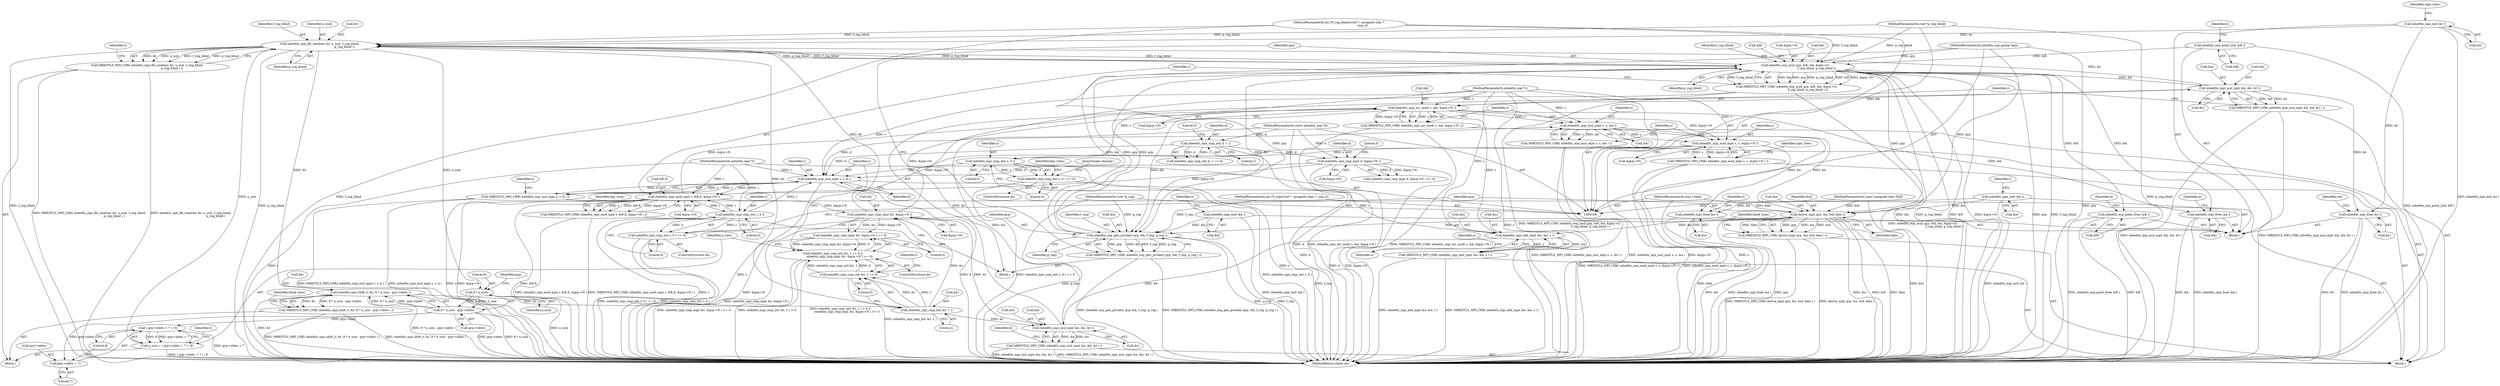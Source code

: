 digraph "0_mbedtls_298a43a77ec0ed2c19a8c924ddd8571ef3e65dfd@API" {
"1000244" [label="(Call,mbedtls_mpi_fill_random( &t, n_size, f_rng_blind,\n                                                      p_rng_blind ))"];
"1000305" [label="(Call,mbedtls_mpi_mul_mpi( &k, &k, &t ))"];
"1000183" [label="(Call,mbedtls_ecp_mul( grp, &R, &k, &grp->G,\n                                              f_rng_blind, p_rng_blind ))"];
"1000176" [label="(Call,mbedtls_ecp_gen_privkey( grp, &k, f_rng, p_rng ))"];
"1000222" [label="(Call,derive_mpi( grp, &e, buf, blen ))"];
"1000107" [label="(MethodParameterIn,mbedtls_ecp_group *grp)"];
"1000159" [label="(Call,mbedtls_mpi_init( &e ))"];
"1000322" [label="(Call,mbedtls_mpi_mul_mpi( s, s, &e ))"];
"1000313" [label="(Call,mbedtls_mpi_inv_mod( s, &k, &grp->N ))"];
"1000290" [label="(Call,mbedtls_mpi_add_mpi( &e, &e, s ))"];
"1000285" [label="(Call,mbedtls_mpi_mul_mpi( s, r, d ))"];
"1000346" [label="(Call,mbedtls_mpi_cmp_int( s, 0 ))"];
"1000328" [label="(Call,mbedtls_mpi_mod_mpi( s, s, &grp->N ))"];
"1000109" [label="(MethodParameterIn,mbedtls_mpi *s)"];
"1000217" [label="(Call,mbedtls_mpi_cmp_int( r, 0 ))"];
"1000196" [label="(Call,mbedtls_mpi_mod_mpi( r, &R.X, &grp->N ))"];
"1000108" [label="(MethodParameterIn,mbedtls_mpi *r)"];
"1000144" [label="(Call,mbedtls_mpi_cmp_mpi( d, &grp->N ))"];
"1000139" [label="(Call,mbedtls_mpi_cmp_int( d, 1 ))"];
"1000110" [label="(MethodParameterIn,const mbedtls_mpi *d)"];
"1000276" [label="(Call,mbedtls_mpi_cmp_mpi( &t, &grp->N ))"];
"1000270" [label="(Call,mbedtls_mpi_cmp_int( &t, 1 ))"];
"1000251" [label="(Call,mbedtls_mpi_shift_r( &t, 8 * n_size - grp->nbits ))"];
"1000244" [label="(Call,mbedtls_mpi_fill_random( &t, n_size, f_rng_blind,\n                                                      p_rng_blind ))"];
"1000162" [label="(Call,mbedtls_mpi_init( &t ))"];
"1000234" [label="(Call,n_size = ( grp->nbits + 7 ) / 8)"];
"1000236" [label="(Call,( grp->nbits + 7 ) / 8)"];
"1000254" [label="(Call,8 * n_size - grp->nbits)"];
"1000255" [label="(Call,8 * n_size)"];
"1000115" [label="(MethodParameterIn,int (*f_rng_blind)(void *, unsigned char *,\n                                                   size_t))"];
"1000116" [label="(MethodParameterIn,void *p_rng_blind)"];
"1000297" [label="(Call,mbedtls_mpi_mul_mpi( &e, &e, &t ))"];
"1000111" [label="(MethodParameterIn,const unsigned char *buf)"];
"1000112" [label="(MethodParameterIn,size_t blen)"];
"1000156" [label="(Call,mbedtls_mpi_init( &k ))"];
"1000113" [label="(MethodParameterIn,int (*f_rng)(void *, unsigned char *, size_t))"];
"1000114" [label="(MethodParameterIn,void *p_rng)"];
"1000153" [label="(Call,mbedtls_ecp_point_init( &R ))"];
"1000175" [label="(Call,MBEDTLS_MPI_CHK( mbedtls_ecp_gen_privkey( grp, &k, f_rng, p_rng ) ))"];
"1000182" [label="(Call,MBEDTLS_MPI_CHK( mbedtls_ecp_mul( grp, &R, &k, &grp->G,\n                                              f_rng_blind, p_rng_blind ) ))"];
"1000221" [label="(Call,MBEDTLS_MPI_CHK( derive_mpi( grp, &e, buf, blen ) ))"];
"1000289" [label="(Call,MBEDTLS_MPI_CHK( mbedtls_mpi_add_mpi( &e, &e, s ) ))"];
"1000296" [label="(Call,MBEDTLS_MPI_CHK( mbedtls_mpi_mul_mpi( &e, &e, &t ) ))"];
"1000243" [label="(Call,MBEDTLS_MPI_CHK( mbedtls_mpi_fill_random( &t, n_size, f_rng_blind,\n                                                      p_rng_blind ) ))"];
"1000250" [label="(Call,MBEDTLS_MPI_CHK( mbedtls_mpi_shift_r( &t, 8 * n_size - grp->nbits ) ))"];
"1000269" [label="(Call,mbedtls_mpi_cmp_int( &t, 1 ) < 0)"];
"1000268" [label="(Call,mbedtls_mpi_cmp_int( &t, 1 ) < 0 ||\n               mbedtls_mpi_cmp_mpi( &t, &grp->N ) >= 0)"];
"1000275" [label="(Call,mbedtls_mpi_cmp_mpi( &t, &grp->N ) >= 0)"];
"1000312" [label="(Call,MBEDTLS_MPI_CHK( mbedtls_mpi_inv_mod( s, &k, &grp->N ) ))"];
"1000321" [label="(Call,MBEDTLS_MPI_CHK( mbedtls_mpi_mul_mpi( s, s, &e ) ))"];
"1000195" [label="(Call,MBEDTLS_MPI_CHK( mbedtls_mpi_mod_mpi( r, &R.X, &grp->N ) ))"];
"1000216" [label="(Call,mbedtls_mpi_cmp_int( r, 0 ) == 0)"];
"1000284" [label="(Call,MBEDTLS_MPI_CHK( mbedtls_mpi_mul_mpi( s, r, d ) ))"];
"1000327" [label="(Call,MBEDTLS_MPI_CHK( mbedtls_mpi_mod_mpi( s, s, &grp->N ) ))"];
"1000345" [label="(Call,mbedtls_mpi_cmp_int( s, 0 ) == 0)"];
"1000357" [label="(Call,mbedtls_mpi_free( &e ))"];
"1000354" [label="(Call,mbedtls_mpi_free( &k ))"];
"1000237" [label="(Call,grp->nbits + 7)"];
"1000304" [label="(Call,MBEDTLS_MPI_CHK( mbedtls_mpi_mul_mpi( &k, &k, &t ) ))"];
"1000360" [label="(Call,mbedtls_mpi_free( &t ))"];
"1000351" [label="(Call,mbedtls_ecp_point_free( &R ))"];
"1000175" [label="(Call,MBEDTLS_MPI_CHK( mbedtls_ecp_gen_privkey( grp, &k, f_rng, p_rng ) ))"];
"1000249" [label="(Identifier,p_rng_blind)"];
"1000347" [label="(Identifier,s)"];
"1000349" [label="(Literal,0)"];
"1000323" [label="(Identifier,s)"];
"1000194" [label="(Identifier,p_rng_blind)"];
"1000145" [label="(Identifier,d)"];
"1000166" [label="(Identifier,sign_tries)"];
"1000290" [label="(Call,mbedtls_mpi_add_mpi( &e, &e, s ))"];
"1000338" [label="(Identifier,sign_tries)"];
"1000189" [label="(Call,&grp->G)"];
"1000264" [label="(Identifier,blind_tries)"];
"1000183" [label="(Call,mbedtls_ecp_mul( grp, &R, &k, &grp->G,\n                                              f_rng_blind, p_rng_blind ))"];
"1000198" [label="(Call,&R.X)"];
"1000159" [label="(Call,mbedtls_mpi_init( &e ))"];
"1000248" [label="(Identifier,f_rng_blind)"];
"1000295" [label="(Identifier,s)"];
"1000357" [label="(Call,mbedtls_mpi_free( &e ))"];
"1000223" [label="(Identifier,grp)"];
"1000247" [label="(Identifier,n_size)"];
"1000354" [label="(Call,mbedtls_mpi_free( &k ))"];
"1000138" [label="(Call,mbedtls_mpi_cmp_int( d, 1 ) < 0)"];
"1000310" [label="(Call,&t)"];
"1000250" [label="(Call,MBEDTLS_MPI_CHK( mbedtls_mpi_shift_r( &t, 8 * n_size - grp->nbits ) ))"];
"1000271" [label="(Call,&t)"];
"1000169" [label="(Block,)"];
"1000351" [label="(Call,mbedtls_ecp_point_free( &R ))"];
"1000253" [label="(Identifier,t)"];
"1000286" [label="(Identifier,s)"];
"1000221" [label="(Call,MBEDTLS_MPI_CHK( derive_mpi( grp, &e, buf, blen ) ))"];
"1000296" [label="(Call,MBEDTLS_MPI_CHK( mbedtls_mpi_mul_mpi( &e, &e, &t ) ))"];
"1000222" [label="(Call,derive_mpi( grp, &e, buf, blen ))"];
"1000345" [label="(Call,mbedtls_mpi_cmp_int( s, 0 ) == 0)"];
"1000112" [label="(MethodParameterIn,size_t blen)"];
"1000176" [label="(Call,mbedtls_ecp_gen_privkey( grp, &k, f_rng, p_rng ))"];
"1000268" [label="(Call,mbedtls_mpi_cmp_int( &t, 1 ) < 0 ||\n               mbedtls_mpi_cmp_mpi( &t, &grp->N ) >= 0)"];
"1000231" [label="(ControlStructure,do)"];
"1000305" [label="(Call,mbedtls_mpi_mul_mpi( &k, &k, &t ))"];
"1000146" [label="(Call,&grp->N)"];
"1000115" [label="(MethodParameterIn,int (*f_rng_blind)(void *, unsigned char *,\n                                                   size_t))"];
"1000289" [label="(Call,MBEDTLS_MPI_CHK( mbedtls_mpi_add_mpi( &e, &e, s ) ))"];
"1000291" [label="(Call,&e)"];
"1000182" [label="(Call,MBEDTLS_MPI_CHK( mbedtls_ecp_mul( grp, &R, &k, &grp->G,\n                                              f_rng_blind, p_rng_blind ) ))"];
"1000109" [label="(MethodParameterIn,mbedtls_mpi *s)"];
"1000217" [label="(Call,mbedtls_mpi_cmp_int( r, 0 ))"];
"1000111" [label="(MethodParameterIn,const unsigned char *buf)"];
"1000329" [label="(Identifier,s)"];
"1000314" [label="(Identifier,s)"];
"1000184" [label="(Identifier,grp)"];
"1000153" [label="(Call,mbedtls_ecp_point_init( &R ))"];
"1000330" [label="(Identifier,s)"];
"1000113" [label="(MethodParameterIn,int (*f_rng)(void *, unsigned char *, size_t))"];
"1000187" [label="(Call,&k)"];
"1000143" [label="(Call,mbedtls_mpi_cmp_mpi( d, &grp->N ) >= 0)"];
"1000299" [label="(Identifier,e)"];
"1000142" [label="(Literal,0)"];
"1000278" [label="(Identifier,t)"];
"1000355" [label="(Call,&k)"];
"1000306" [label="(Call,&k)"];
"1000328" [label="(Call,mbedtls_mpi_mod_mpi( s, s, &grp->N ))"];
"1000251" [label="(Call,mbedtls_mpi_shift_r( &t, 8 * n_size - grp->nbits ))"];
"1000283" [label="(Literal,0)"];
"1000307" [label="(Identifier,k)"];
"1000232" [label="(Block,)"];
"1000243" [label="(Call,MBEDTLS_MPI_CHK( mbedtls_mpi_fill_random( &t, n_size, f_rng_blind,\n                                                      p_rng_blind ) ))"];
"1000254" [label="(Call,8 * n_size - grp->nbits)"];
"1000298" [label="(Call,&e)"];
"1000178" [label="(Call,&k)"];
"1000255" [label="(Call,8 * n_size)"];
"1000242" [label="(Literal,8)"];
"1000158" [label="(Identifier,k)"];
"1000304" [label="(Call,MBEDTLS_MPI_CHK( mbedtls_mpi_mul_mpi( &k, &k, &t ) ))"];
"1000195" [label="(Call,MBEDTLS_MPI_CHK( mbedtls_mpi_mod_mpi( r, &R.X, &grp->N ) ))"];
"1000348" [label="(Literal,0)"];
"1000229" [label="(Identifier,blind_tries)"];
"1000317" [label="(Call,&grp->N)"];
"1000117" [label="(Block,)"];
"1000364" [label="(Identifier,ret)"];
"1000292" [label="(Identifier,e)"];
"1000327" [label="(Call,MBEDTLS_MPI_CHK( mbedtls_mpi_mod_mpi( s, s, &grp->N ) ))"];
"1000110" [label="(MethodParameterIn,const mbedtls_mpi *d)"];
"1000252" [label="(Call,&t)"];
"1000360" [label="(Call,mbedtls_mpi_free( &t ))"];
"1000362" [label="(Identifier,t)"];
"1000236" [label="(Call,( grp->nbits + 7 ) / 8)"];
"1000116" [label="(MethodParameterIn,void *p_rng_blind)"];
"1000164" [label="(Identifier,t)"];
"1000270" [label="(Call,mbedtls_mpi_cmp_int( &t, 1 ))"];
"1000160" [label="(Call,&e)"];
"1000235" [label="(Identifier,n_size)"];
"1000174" [label="(Block,)"];
"1000244" [label="(Call,mbedtls_mpi_fill_random( &t, n_size, f_rng_blind,\n                                                      p_rng_blind ))"];
"1000238" [label="(Call,grp->nbits)"];
"1000209" [label="(Identifier,key_tries)"];
"1000171" [label="(Identifier,key_tries)"];
"1000237" [label="(Call,grp->nbits + 7)"];
"1000219" [label="(Literal,0)"];
"1000163" [label="(Call,&t)"];
"1000293" [label="(Call,&e)"];
"1000162" [label="(Call,mbedtls_mpi_init( &t ))"];
"1000114" [label="(MethodParameterIn,void *p_rng)"];
"1000256" [label="(Literal,8)"];
"1000259" [label="(Identifier,grp)"];
"1000141" [label="(Literal,1)"];
"1000177" [label="(Identifier,grp)"];
"1000241" [label="(Literal,7)"];
"1000279" [label="(Call,&grp->N)"];
"1000218" [label="(Identifier,r)"];
"1000321" [label="(Call,MBEDTLS_MPI_CHK( mbedtls_mpi_mul_mpi( s, s, &e ) ))"];
"1000220" [label="(Literal,0)"];
"1000312" [label="(Call,MBEDTLS_MPI_CHK( mbedtls_mpi_inv_mod( s, &k, &grp->N ) ))"];
"1000322" [label="(Call,mbedtls_mpi_mul_mpi( s, s, &e ))"];
"1000173" [label="(ControlStructure,do)"];
"1000234" [label="(Call,n_size = ( grp->nbits + 7 ) / 8)"];
"1000284" [label="(Call,MBEDTLS_MPI_CHK( mbedtls_mpi_mul_mpi( s, r, d ) ))"];
"1000140" [label="(Identifier,d)"];
"1000313" [label="(Call,mbedtls_mpi_inv_mod( s, &k, &grp->N ))"];
"1000315" [label="(Call,&k)"];
"1000325" [label="(Call,&e)"];
"1000300" [label="(Call,&e)"];
"1000224" [label="(Call,&e)"];
"1000168" [label="(ControlStructure,do)"];
"1000144" [label="(Call,mbedtls_mpi_cmp_mpi( d, &grp->N ))"];
"1000193" [label="(Identifier,f_rng_blind)"];
"1000287" [label="(Identifier,r)"];
"1000185" [label="(Call,&R)"];
"1000324" [label="(Identifier,s)"];
"1000216" [label="(Call,mbedtls_mpi_cmp_int( r, 0 ) == 0)"];
"1000308" [label="(Call,&k)"];
"1000269" [label="(Call,mbedtls_mpi_cmp_int( &t, 1 ) < 0)"];
"1000245" [label="(Call,&t)"];
"1000358" [label="(Call,&e)"];
"1000197" [label="(Identifier,r)"];
"1000356" [label="(Identifier,k)"];
"1000107" [label="(MethodParameterIn,mbedtls_ecp_group *grp)"];
"1000276" [label="(Call,mbedtls_mpi_cmp_mpi( &t, &grp->N ))"];
"1000302" [label="(Call,&t)"];
"1000226" [label="(Identifier,buf)"];
"1000161" [label="(Identifier,e)"];
"1000180" [label="(Identifier,f_rng)"];
"1000365" [label="(MethodReturn,static int)"];
"1000274" [label="(Literal,0)"];
"1000154" [label="(Call,&R)"];
"1000277" [label="(Call,&t)"];
"1000331" [label="(Call,&grp->N)"];
"1000181" [label="(Identifier,p_rng)"];
"1000258" [label="(Call,grp->nbits)"];
"1000273" [label="(Literal,1)"];
"1000202" [label="(Call,&grp->N)"];
"1000350" [label="(JumpTarget,cleanup:)"];
"1000297" [label="(Call,mbedtls_mpi_mul_mpi( &e, &e, &t ))"];
"1000139" [label="(Call,mbedtls_mpi_cmp_int( d, 1 ))"];
"1000359" [label="(Identifier,e)"];
"1000108" [label="(MethodParameterIn,mbedtls_mpi *r)"];
"1000257" [label="(Identifier,n_size)"];
"1000227" [label="(Identifier,blen)"];
"1000352" [label="(Call,&R)"];
"1000346" [label="(Call,mbedtls_mpi_cmp_int( s, 0 ))"];
"1000150" [label="(Literal,0)"];
"1000275" [label="(Call,mbedtls_mpi_cmp_mpi( &t, &grp->N ) >= 0)"];
"1000361" [label="(Call,&t)"];
"1000157" [label="(Call,&k)"];
"1000285" [label="(Call,mbedtls_mpi_mul_mpi( s, r, d ))"];
"1000156" [label="(Call,mbedtls_mpi_init( &k ))"];
"1000246" [label="(Identifier,t)"];
"1000196" [label="(Call,mbedtls_mpi_mod_mpi( r, &R.X, &grp->N ))"];
"1000288" [label="(Identifier,d)"];
"1000244" -> "1000243"  [label="AST: "];
"1000244" -> "1000249"  [label="CFG: "];
"1000245" -> "1000244"  [label="AST: "];
"1000247" -> "1000244"  [label="AST: "];
"1000248" -> "1000244"  [label="AST: "];
"1000249" -> "1000244"  [label="AST: "];
"1000243" -> "1000244"  [label="CFG: "];
"1000244" -> "1000365"  [label="DDG: f_rng_blind"];
"1000244" -> "1000365"  [label="DDG: p_rng_blind"];
"1000244" -> "1000183"  [label="DDG: f_rng_blind"];
"1000244" -> "1000183"  [label="DDG: p_rng_blind"];
"1000244" -> "1000243"  [label="DDG: &t"];
"1000244" -> "1000243"  [label="DDG: n_size"];
"1000244" -> "1000243"  [label="DDG: f_rng_blind"];
"1000244" -> "1000243"  [label="DDG: p_rng_blind"];
"1000305" -> "1000244"  [label="DDG: &t"];
"1000276" -> "1000244"  [label="DDG: &t"];
"1000162" -> "1000244"  [label="DDG: &t"];
"1000270" -> "1000244"  [label="DDG: &t"];
"1000234" -> "1000244"  [label="DDG: n_size"];
"1000183" -> "1000244"  [label="DDG: f_rng_blind"];
"1000183" -> "1000244"  [label="DDG: p_rng_blind"];
"1000115" -> "1000244"  [label="DDG: f_rng_blind"];
"1000116" -> "1000244"  [label="DDG: p_rng_blind"];
"1000244" -> "1000251"  [label="DDG: &t"];
"1000244" -> "1000255"  [label="DDG: n_size"];
"1000305" -> "1000304"  [label="AST: "];
"1000305" -> "1000310"  [label="CFG: "];
"1000306" -> "1000305"  [label="AST: "];
"1000308" -> "1000305"  [label="AST: "];
"1000310" -> "1000305"  [label="AST: "];
"1000304" -> "1000305"  [label="CFG: "];
"1000305" -> "1000304"  [label="DDG: &k"];
"1000305" -> "1000304"  [label="DDG: &t"];
"1000183" -> "1000305"  [label="DDG: &k"];
"1000297" -> "1000305"  [label="DDG: &t"];
"1000305" -> "1000313"  [label="DDG: &k"];
"1000305" -> "1000360"  [label="DDG: &t"];
"1000183" -> "1000182"  [label="AST: "];
"1000183" -> "1000194"  [label="CFG: "];
"1000184" -> "1000183"  [label="AST: "];
"1000185" -> "1000183"  [label="AST: "];
"1000187" -> "1000183"  [label="AST: "];
"1000189" -> "1000183"  [label="AST: "];
"1000193" -> "1000183"  [label="AST: "];
"1000194" -> "1000183"  [label="AST: "];
"1000182" -> "1000183"  [label="CFG: "];
"1000183" -> "1000365"  [label="DDG: &k"];
"1000183" -> "1000365"  [label="DDG: p_rng_blind"];
"1000183" -> "1000365"  [label="DDG: &R"];
"1000183" -> "1000365"  [label="DDG: &grp->G"];
"1000183" -> "1000365"  [label="DDG: grp"];
"1000183" -> "1000365"  [label="DDG: f_rng_blind"];
"1000183" -> "1000176"  [label="DDG: grp"];
"1000183" -> "1000176"  [label="DDG: &k"];
"1000183" -> "1000182"  [label="DDG: &k"];
"1000183" -> "1000182"  [label="DDG: grp"];
"1000183" -> "1000182"  [label="DDG: p_rng_blind"];
"1000183" -> "1000182"  [label="DDG: &R"];
"1000183" -> "1000182"  [label="DDG: &grp->G"];
"1000183" -> "1000182"  [label="DDG: f_rng_blind"];
"1000176" -> "1000183"  [label="DDG: grp"];
"1000176" -> "1000183"  [label="DDG: &k"];
"1000107" -> "1000183"  [label="DDG: grp"];
"1000153" -> "1000183"  [label="DDG: &R"];
"1000115" -> "1000183"  [label="DDG: f_rng_blind"];
"1000116" -> "1000183"  [label="DDG: p_rng_blind"];
"1000183" -> "1000222"  [label="DDG: grp"];
"1000183" -> "1000351"  [label="DDG: &R"];
"1000183" -> "1000354"  [label="DDG: &k"];
"1000176" -> "1000175"  [label="AST: "];
"1000176" -> "1000181"  [label="CFG: "];
"1000177" -> "1000176"  [label="AST: "];
"1000178" -> "1000176"  [label="AST: "];
"1000180" -> "1000176"  [label="AST: "];
"1000181" -> "1000176"  [label="AST: "];
"1000175" -> "1000176"  [label="CFG: "];
"1000176" -> "1000365"  [label="DDG: p_rng"];
"1000176" -> "1000365"  [label="DDG: f_rng"];
"1000176" -> "1000175"  [label="DDG: grp"];
"1000176" -> "1000175"  [label="DDG: &k"];
"1000176" -> "1000175"  [label="DDG: f_rng"];
"1000176" -> "1000175"  [label="DDG: p_rng"];
"1000222" -> "1000176"  [label="DDG: grp"];
"1000107" -> "1000176"  [label="DDG: grp"];
"1000313" -> "1000176"  [label="DDG: &k"];
"1000156" -> "1000176"  [label="DDG: &k"];
"1000113" -> "1000176"  [label="DDG: f_rng"];
"1000114" -> "1000176"  [label="DDG: p_rng"];
"1000222" -> "1000221"  [label="AST: "];
"1000222" -> "1000227"  [label="CFG: "];
"1000223" -> "1000222"  [label="AST: "];
"1000224" -> "1000222"  [label="AST: "];
"1000226" -> "1000222"  [label="AST: "];
"1000227" -> "1000222"  [label="AST: "];
"1000221" -> "1000222"  [label="CFG: "];
"1000222" -> "1000365"  [label="DDG: buf"];
"1000222" -> "1000365"  [label="DDG: blen"];
"1000222" -> "1000365"  [label="DDG: grp"];
"1000222" -> "1000365"  [label="DDG: &e"];
"1000222" -> "1000221"  [label="DDG: grp"];
"1000222" -> "1000221"  [label="DDG: &e"];
"1000222" -> "1000221"  [label="DDG: buf"];
"1000222" -> "1000221"  [label="DDG: blen"];
"1000107" -> "1000222"  [label="DDG: grp"];
"1000159" -> "1000222"  [label="DDG: &e"];
"1000322" -> "1000222"  [label="DDG: &e"];
"1000111" -> "1000222"  [label="DDG: buf"];
"1000112" -> "1000222"  [label="DDG: blen"];
"1000222" -> "1000290"  [label="DDG: &e"];
"1000107" -> "1000106"  [label="AST: "];
"1000107" -> "1000365"  [label="DDG: grp"];
"1000159" -> "1000117"  [label="AST: "];
"1000159" -> "1000160"  [label="CFG: "];
"1000160" -> "1000159"  [label="AST: "];
"1000164" -> "1000159"  [label="CFG: "];
"1000159" -> "1000365"  [label="DDG: mbedtls_mpi_init( &e )"];
"1000159" -> "1000357"  [label="DDG: &e"];
"1000322" -> "1000321"  [label="AST: "];
"1000322" -> "1000325"  [label="CFG: "];
"1000323" -> "1000322"  [label="AST: "];
"1000324" -> "1000322"  [label="AST: "];
"1000325" -> "1000322"  [label="AST: "];
"1000321" -> "1000322"  [label="CFG: "];
"1000322" -> "1000321"  [label="DDG: s"];
"1000322" -> "1000321"  [label="DDG: &e"];
"1000313" -> "1000322"  [label="DDG: s"];
"1000109" -> "1000322"  [label="DDG: s"];
"1000297" -> "1000322"  [label="DDG: &e"];
"1000322" -> "1000328"  [label="DDG: s"];
"1000322" -> "1000357"  [label="DDG: &e"];
"1000313" -> "1000312"  [label="AST: "];
"1000313" -> "1000317"  [label="CFG: "];
"1000314" -> "1000313"  [label="AST: "];
"1000315" -> "1000313"  [label="AST: "];
"1000317" -> "1000313"  [label="AST: "];
"1000312" -> "1000313"  [label="CFG: "];
"1000313" -> "1000312"  [label="DDG: s"];
"1000313" -> "1000312"  [label="DDG: &k"];
"1000313" -> "1000312"  [label="DDG: &grp->N"];
"1000290" -> "1000313"  [label="DDG: s"];
"1000109" -> "1000313"  [label="DDG: s"];
"1000276" -> "1000313"  [label="DDG: &grp->N"];
"1000196" -> "1000313"  [label="DDG: &grp->N"];
"1000313" -> "1000328"  [label="DDG: &grp->N"];
"1000313" -> "1000354"  [label="DDG: &k"];
"1000290" -> "1000289"  [label="AST: "];
"1000290" -> "1000295"  [label="CFG: "];
"1000291" -> "1000290"  [label="AST: "];
"1000293" -> "1000290"  [label="AST: "];
"1000295" -> "1000290"  [label="AST: "];
"1000289" -> "1000290"  [label="CFG: "];
"1000290" -> "1000289"  [label="DDG: &e"];
"1000290" -> "1000289"  [label="DDG: s"];
"1000285" -> "1000290"  [label="DDG: s"];
"1000109" -> "1000290"  [label="DDG: s"];
"1000290" -> "1000297"  [label="DDG: &e"];
"1000285" -> "1000284"  [label="AST: "];
"1000285" -> "1000288"  [label="CFG: "];
"1000286" -> "1000285"  [label="AST: "];
"1000287" -> "1000285"  [label="AST: "];
"1000288" -> "1000285"  [label="AST: "];
"1000284" -> "1000285"  [label="CFG: "];
"1000285" -> "1000365"  [label="DDG: r"];
"1000285" -> "1000365"  [label="DDG: d"];
"1000285" -> "1000196"  [label="DDG: r"];
"1000285" -> "1000284"  [label="DDG: s"];
"1000285" -> "1000284"  [label="DDG: r"];
"1000285" -> "1000284"  [label="DDG: d"];
"1000346" -> "1000285"  [label="DDG: s"];
"1000109" -> "1000285"  [label="DDG: s"];
"1000217" -> "1000285"  [label="DDG: r"];
"1000108" -> "1000285"  [label="DDG: r"];
"1000139" -> "1000285"  [label="DDG: d"];
"1000144" -> "1000285"  [label="DDG: d"];
"1000110" -> "1000285"  [label="DDG: d"];
"1000346" -> "1000345"  [label="AST: "];
"1000346" -> "1000348"  [label="CFG: "];
"1000347" -> "1000346"  [label="AST: "];
"1000348" -> "1000346"  [label="AST: "];
"1000349" -> "1000346"  [label="CFG: "];
"1000346" -> "1000365"  [label="DDG: s"];
"1000346" -> "1000345"  [label="DDG: s"];
"1000346" -> "1000345"  [label="DDG: 0"];
"1000328" -> "1000346"  [label="DDG: s"];
"1000109" -> "1000346"  [label="DDG: s"];
"1000328" -> "1000327"  [label="AST: "];
"1000328" -> "1000331"  [label="CFG: "];
"1000329" -> "1000328"  [label="AST: "];
"1000330" -> "1000328"  [label="AST: "];
"1000331" -> "1000328"  [label="AST: "];
"1000327" -> "1000328"  [label="CFG: "];
"1000328" -> "1000365"  [label="DDG: &grp->N"];
"1000328" -> "1000365"  [label="DDG: s"];
"1000328" -> "1000196"  [label="DDG: &grp->N"];
"1000328" -> "1000327"  [label="DDG: s"];
"1000328" -> "1000327"  [label="DDG: &grp->N"];
"1000109" -> "1000328"  [label="DDG: s"];
"1000109" -> "1000106"  [label="AST: "];
"1000109" -> "1000365"  [label="DDG: s"];
"1000217" -> "1000216"  [label="AST: "];
"1000217" -> "1000219"  [label="CFG: "];
"1000218" -> "1000217"  [label="AST: "];
"1000219" -> "1000217"  [label="AST: "];
"1000220" -> "1000217"  [label="CFG: "];
"1000217" -> "1000365"  [label="DDG: r"];
"1000217" -> "1000196"  [label="DDG: r"];
"1000217" -> "1000216"  [label="DDG: r"];
"1000217" -> "1000216"  [label="DDG: 0"];
"1000196" -> "1000217"  [label="DDG: r"];
"1000108" -> "1000217"  [label="DDG: r"];
"1000196" -> "1000195"  [label="AST: "];
"1000196" -> "1000202"  [label="CFG: "];
"1000197" -> "1000196"  [label="AST: "];
"1000198" -> "1000196"  [label="AST: "];
"1000202" -> "1000196"  [label="AST: "];
"1000195" -> "1000196"  [label="CFG: "];
"1000196" -> "1000365"  [label="DDG: r"];
"1000196" -> "1000365"  [label="DDG: &grp->N"];
"1000196" -> "1000365"  [label="DDG: &R.X"];
"1000196" -> "1000195"  [label="DDG: r"];
"1000196" -> "1000195"  [label="DDG: &R.X"];
"1000196" -> "1000195"  [label="DDG: &grp->N"];
"1000108" -> "1000196"  [label="DDG: r"];
"1000144" -> "1000196"  [label="DDG: &grp->N"];
"1000196" -> "1000276"  [label="DDG: &grp->N"];
"1000108" -> "1000106"  [label="AST: "];
"1000108" -> "1000365"  [label="DDG: r"];
"1000144" -> "1000143"  [label="AST: "];
"1000144" -> "1000146"  [label="CFG: "];
"1000145" -> "1000144"  [label="AST: "];
"1000146" -> "1000144"  [label="AST: "];
"1000150" -> "1000144"  [label="CFG: "];
"1000144" -> "1000365"  [label="DDG: d"];
"1000144" -> "1000365"  [label="DDG: &grp->N"];
"1000144" -> "1000143"  [label="DDG: d"];
"1000144" -> "1000143"  [label="DDG: &grp->N"];
"1000139" -> "1000144"  [label="DDG: d"];
"1000110" -> "1000144"  [label="DDG: d"];
"1000139" -> "1000138"  [label="AST: "];
"1000139" -> "1000141"  [label="CFG: "];
"1000140" -> "1000139"  [label="AST: "];
"1000141" -> "1000139"  [label="AST: "];
"1000142" -> "1000139"  [label="CFG: "];
"1000139" -> "1000365"  [label="DDG: d"];
"1000139" -> "1000138"  [label="DDG: d"];
"1000139" -> "1000138"  [label="DDG: 1"];
"1000110" -> "1000139"  [label="DDG: d"];
"1000110" -> "1000106"  [label="AST: "];
"1000110" -> "1000365"  [label="DDG: d"];
"1000276" -> "1000275"  [label="AST: "];
"1000276" -> "1000279"  [label="CFG: "];
"1000277" -> "1000276"  [label="AST: "];
"1000279" -> "1000276"  [label="AST: "];
"1000283" -> "1000276"  [label="CFG: "];
"1000276" -> "1000365"  [label="DDG: &grp->N"];
"1000276" -> "1000275"  [label="DDG: &t"];
"1000276" -> "1000275"  [label="DDG: &grp->N"];
"1000270" -> "1000276"  [label="DDG: &t"];
"1000276" -> "1000297"  [label="DDG: &t"];
"1000270" -> "1000269"  [label="AST: "];
"1000270" -> "1000273"  [label="CFG: "];
"1000271" -> "1000270"  [label="AST: "];
"1000273" -> "1000270"  [label="AST: "];
"1000274" -> "1000270"  [label="CFG: "];
"1000270" -> "1000269"  [label="DDG: &t"];
"1000270" -> "1000269"  [label="DDG: 1"];
"1000251" -> "1000270"  [label="DDG: &t"];
"1000270" -> "1000297"  [label="DDG: &t"];
"1000251" -> "1000250"  [label="AST: "];
"1000251" -> "1000254"  [label="CFG: "];
"1000252" -> "1000251"  [label="AST: "];
"1000254" -> "1000251"  [label="AST: "];
"1000250" -> "1000251"  [label="CFG: "];
"1000251" -> "1000365"  [label="DDG: 8 * n_size - grp->nbits"];
"1000251" -> "1000365"  [label="DDG: &t"];
"1000251" -> "1000250"  [label="DDG: &t"];
"1000251" -> "1000250"  [label="DDG: 8 * n_size - grp->nbits"];
"1000254" -> "1000251"  [label="DDG: 8 * n_size"];
"1000254" -> "1000251"  [label="DDG: grp->nbits"];
"1000162" -> "1000117"  [label="AST: "];
"1000162" -> "1000163"  [label="CFG: "];
"1000163" -> "1000162"  [label="AST: "];
"1000166" -> "1000162"  [label="CFG: "];
"1000162" -> "1000365"  [label="DDG: mbedtls_mpi_init( &t )"];
"1000162" -> "1000360"  [label="DDG: &t"];
"1000234" -> "1000232"  [label="AST: "];
"1000234" -> "1000236"  [label="CFG: "];
"1000235" -> "1000234"  [label="AST: "];
"1000236" -> "1000234"  [label="AST: "];
"1000246" -> "1000234"  [label="CFG: "];
"1000234" -> "1000365"  [label="DDG: ( grp->nbits + 7 ) / 8"];
"1000236" -> "1000234"  [label="DDG: grp->nbits + 7"];
"1000236" -> "1000234"  [label="DDG: 8"];
"1000236" -> "1000242"  [label="CFG: "];
"1000237" -> "1000236"  [label="AST: "];
"1000242" -> "1000236"  [label="AST: "];
"1000236" -> "1000365"  [label="DDG: grp->nbits + 7"];
"1000254" -> "1000236"  [label="DDG: grp->nbits"];
"1000254" -> "1000258"  [label="CFG: "];
"1000255" -> "1000254"  [label="AST: "];
"1000258" -> "1000254"  [label="AST: "];
"1000254" -> "1000365"  [label="DDG: 8 * n_size"];
"1000254" -> "1000365"  [label="DDG: grp->nbits"];
"1000254" -> "1000237"  [label="DDG: grp->nbits"];
"1000255" -> "1000254"  [label="DDG: 8"];
"1000255" -> "1000254"  [label="DDG: n_size"];
"1000255" -> "1000257"  [label="CFG: "];
"1000256" -> "1000255"  [label="AST: "];
"1000257" -> "1000255"  [label="AST: "];
"1000259" -> "1000255"  [label="CFG: "];
"1000255" -> "1000365"  [label="DDG: n_size"];
"1000115" -> "1000106"  [label="AST: "];
"1000115" -> "1000365"  [label="DDG: f_rng_blind"];
"1000116" -> "1000106"  [label="AST: "];
"1000116" -> "1000365"  [label="DDG: p_rng_blind"];
"1000297" -> "1000296"  [label="AST: "];
"1000297" -> "1000302"  [label="CFG: "];
"1000298" -> "1000297"  [label="AST: "];
"1000300" -> "1000297"  [label="AST: "];
"1000302" -> "1000297"  [label="AST: "];
"1000296" -> "1000297"  [label="CFG: "];
"1000297" -> "1000296"  [label="DDG: &e"];
"1000297" -> "1000296"  [label="DDG: &t"];
"1000111" -> "1000106"  [label="AST: "];
"1000111" -> "1000365"  [label="DDG: buf"];
"1000112" -> "1000106"  [label="AST: "];
"1000112" -> "1000365"  [label="DDG: blen"];
"1000156" -> "1000117"  [label="AST: "];
"1000156" -> "1000157"  [label="CFG: "];
"1000157" -> "1000156"  [label="AST: "];
"1000161" -> "1000156"  [label="CFG: "];
"1000156" -> "1000365"  [label="DDG: mbedtls_mpi_init( &k )"];
"1000113" -> "1000106"  [label="AST: "];
"1000113" -> "1000365"  [label="DDG: f_rng"];
"1000114" -> "1000106"  [label="AST: "];
"1000114" -> "1000365"  [label="DDG: p_rng"];
"1000153" -> "1000117"  [label="AST: "];
"1000153" -> "1000154"  [label="CFG: "];
"1000154" -> "1000153"  [label="AST: "];
"1000158" -> "1000153"  [label="CFG: "];
"1000153" -> "1000365"  [label="DDG: mbedtls_ecp_point_init( &R )"];
"1000175" -> "1000174"  [label="AST: "];
"1000184" -> "1000175"  [label="CFG: "];
"1000175" -> "1000365"  [label="DDG: mbedtls_ecp_gen_privkey( grp, &k, f_rng, p_rng )"];
"1000175" -> "1000365"  [label="DDG: MBEDTLS_MPI_CHK( mbedtls_ecp_gen_privkey( grp, &k, f_rng, p_rng ) )"];
"1000182" -> "1000174"  [label="AST: "];
"1000197" -> "1000182"  [label="CFG: "];
"1000182" -> "1000365"  [label="DDG: MBEDTLS_MPI_CHK( mbedtls_ecp_mul( grp, &R, &k, &grp->G,\n                                              f_rng_blind, p_rng_blind ) )"];
"1000182" -> "1000365"  [label="DDG: mbedtls_ecp_mul( grp, &R, &k, &grp->G,\n                                              f_rng_blind, p_rng_blind )"];
"1000221" -> "1000169"  [label="AST: "];
"1000229" -> "1000221"  [label="CFG: "];
"1000221" -> "1000365"  [label="DDG: MBEDTLS_MPI_CHK( derive_mpi( grp, &e, buf, blen ) )"];
"1000221" -> "1000365"  [label="DDG: derive_mpi( grp, &e, buf, blen )"];
"1000289" -> "1000169"  [label="AST: "];
"1000299" -> "1000289"  [label="CFG: "];
"1000289" -> "1000365"  [label="DDG: mbedtls_mpi_add_mpi( &e, &e, s )"];
"1000289" -> "1000365"  [label="DDG: MBEDTLS_MPI_CHK( mbedtls_mpi_add_mpi( &e, &e, s ) )"];
"1000296" -> "1000169"  [label="AST: "];
"1000307" -> "1000296"  [label="CFG: "];
"1000296" -> "1000365"  [label="DDG: MBEDTLS_MPI_CHK( mbedtls_mpi_mul_mpi( &e, &e, &t ) )"];
"1000296" -> "1000365"  [label="DDG: mbedtls_mpi_mul_mpi( &e, &e, &t )"];
"1000243" -> "1000232"  [label="AST: "];
"1000253" -> "1000243"  [label="CFG: "];
"1000243" -> "1000365"  [label="DDG: mbedtls_mpi_fill_random( &t, n_size, f_rng_blind,\n                                                      p_rng_blind )"];
"1000243" -> "1000365"  [label="DDG: MBEDTLS_MPI_CHK( mbedtls_mpi_fill_random( &t, n_size, f_rng_blind,\n                                                      p_rng_blind ) )"];
"1000250" -> "1000232"  [label="AST: "];
"1000264" -> "1000250"  [label="CFG: "];
"1000250" -> "1000365"  [label="DDG: mbedtls_mpi_shift_r( &t, 8 * n_size - grp->nbits )"];
"1000250" -> "1000365"  [label="DDG: MBEDTLS_MPI_CHK( mbedtls_mpi_shift_r( &t, 8 * n_size - grp->nbits ) )"];
"1000269" -> "1000268"  [label="AST: "];
"1000269" -> "1000274"  [label="CFG: "];
"1000274" -> "1000269"  [label="AST: "];
"1000278" -> "1000269"  [label="CFG: "];
"1000268" -> "1000269"  [label="CFG: "];
"1000269" -> "1000365"  [label="DDG: mbedtls_mpi_cmp_int( &t, 1 )"];
"1000269" -> "1000268"  [label="DDG: mbedtls_mpi_cmp_int( &t, 1 )"];
"1000269" -> "1000268"  [label="DDG: 0"];
"1000268" -> "1000231"  [label="AST: "];
"1000268" -> "1000275"  [label="CFG: "];
"1000275" -> "1000268"  [label="AST: "];
"1000235" -> "1000268"  [label="CFG: "];
"1000286" -> "1000268"  [label="CFG: "];
"1000268" -> "1000365"  [label="DDG: mbedtls_mpi_cmp_mpi( &t, &grp->N ) >= 0"];
"1000268" -> "1000365"  [label="DDG: mbedtls_mpi_cmp_int( &t, 1 ) < 0"];
"1000268" -> "1000365"  [label="DDG: mbedtls_mpi_cmp_int( &t, 1 ) < 0 ||\n               mbedtls_mpi_cmp_mpi( &t, &grp->N ) >= 0"];
"1000275" -> "1000268"  [label="DDG: mbedtls_mpi_cmp_mpi( &t, &grp->N )"];
"1000275" -> "1000268"  [label="DDG: 0"];
"1000275" -> "1000283"  [label="CFG: "];
"1000283" -> "1000275"  [label="AST: "];
"1000275" -> "1000365"  [label="DDG: mbedtls_mpi_cmp_mpi( &t, &grp->N )"];
"1000312" -> "1000169"  [label="AST: "];
"1000323" -> "1000312"  [label="CFG: "];
"1000312" -> "1000365"  [label="DDG: MBEDTLS_MPI_CHK( mbedtls_mpi_inv_mod( s, &k, &grp->N ) )"];
"1000312" -> "1000365"  [label="DDG: mbedtls_mpi_inv_mod( s, &k, &grp->N )"];
"1000321" -> "1000169"  [label="AST: "];
"1000329" -> "1000321"  [label="CFG: "];
"1000321" -> "1000365"  [label="DDG: mbedtls_mpi_mul_mpi( s, s, &e )"];
"1000321" -> "1000365"  [label="DDG: MBEDTLS_MPI_CHK( mbedtls_mpi_mul_mpi( s, s, &e ) )"];
"1000195" -> "1000174"  [label="AST: "];
"1000209" -> "1000195"  [label="CFG: "];
"1000195" -> "1000365"  [label="DDG: MBEDTLS_MPI_CHK( mbedtls_mpi_mod_mpi( r, &R.X, &grp->N ) )"];
"1000195" -> "1000365"  [label="DDG: mbedtls_mpi_mod_mpi( r, &R.X, &grp->N )"];
"1000216" -> "1000173"  [label="AST: "];
"1000216" -> "1000220"  [label="CFG: "];
"1000220" -> "1000216"  [label="AST: "];
"1000177" -> "1000216"  [label="CFG: "];
"1000223" -> "1000216"  [label="CFG: "];
"1000216" -> "1000365"  [label="DDG: mbedtls_mpi_cmp_int( r, 0 ) == 0"];
"1000216" -> "1000365"  [label="DDG: mbedtls_mpi_cmp_int( r, 0 )"];
"1000284" -> "1000169"  [label="AST: "];
"1000292" -> "1000284"  [label="CFG: "];
"1000284" -> "1000365"  [label="DDG: mbedtls_mpi_mul_mpi( s, r, d )"];
"1000284" -> "1000365"  [label="DDG: MBEDTLS_MPI_CHK( mbedtls_mpi_mul_mpi( s, r, d ) )"];
"1000327" -> "1000169"  [label="AST: "];
"1000338" -> "1000327"  [label="CFG: "];
"1000327" -> "1000365"  [label="DDG: mbedtls_mpi_mod_mpi( s, s, &grp->N )"];
"1000327" -> "1000365"  [label="DDG: MBEDTLS_MPI_CHK( mbedtls_mpi_mod_mpi( s, s, &grp->N ) )"];
"1000345" -> "1000168"  [label="AST: "];
"1000345" -> "1000349"  [label="CFG: "];
"1000349" -> "1000345"  [label="AST: "];
"1000171" -> "1000345"  [label="CFG: "];
"1000350" -> "1000345"  [label="CFG: "];
"1000345" -> "1000365"  [label="DDG: mbedtls_mpi_cmp_int( s, 0 )"];
"1000345" -> "1000365"  [label="DDG: mbedtls_mpi_cmp_int( s, 0 ) == 0"];
"1000357" -> "1000117"  [label="AST: "];
"1000357" -> "1000358"  [label="CFG: "];
"1000358" -> "1000357"  [label="AST: "];
"1000362" -> "1000357"  [label="CFG: "];
"1000357" -> "1000365"  [label="DDG: mbedtls_mpi_free( &e )"];
"1000357" -> "1000365"  [label="DDG: &e"];
"1000354" -> "1000117"  [label="AST: "];
"1000354" -> "1000355"  [label="CFG: "];
"1000355" -> "1000354"  [label="AST: "];
"1000359" -> "1000354"  [label="CFG: "];
"1000354" -> "1000365"  [label="DDG: mbedtls_mpi_free( &k )"];
"1000354" -> "1000365"  [label="DDG: &k"];
"1000237" -> "1000241"  [label="CFG: "];
"1000238" -> "1000237"  [label="AST: "];
"1000241" -> "1000237"  [label="AST: "];
"1000242" -> "1000237"  [label="CFG: "];
"1000304" -> "1000169"  [label="AST: "];
"1000314" -> "1000304"  [label="CFG: "];
"1000304" -> "1000365"  [label="DDG: MBEDTLS_MPI_CHK( mbedtls_mpi_mul_mpi( &k, &k, &t ) )"];
"1000304" -> "1000365"  [label="DDG: mbedtls_mpi_mul_mpi( &k, &k, &t )"];
"1000360" -> "1000117"  [label="AST: "];
"1000360" -> "1000361"  [label="CFG: "];
"1000361" -> "1000360"  [label="AST: "];
"1000364" -> "1000360"  [label="CFG: "];
"1000360" -> "1000365"  [label="DDG: &t"];
"1000360" -> "1000365"  [label="DDG: mbedtls_mpi_free( &t )"];
"1000351" -> "1000117"  [label="AST: "];
"1000351" -> "1000352"  [label="CFG: "];
"1000352" -> "1000351"  [label="AST: "];
"1000356" -> "1000351"  [label="CFG: "];
"1000351" -> "1000365"  [label="DDG: mbedtls_ecp_point_free( &R )"];
"1000351" -> "1000365"  [label="DDG: &R"];
}
